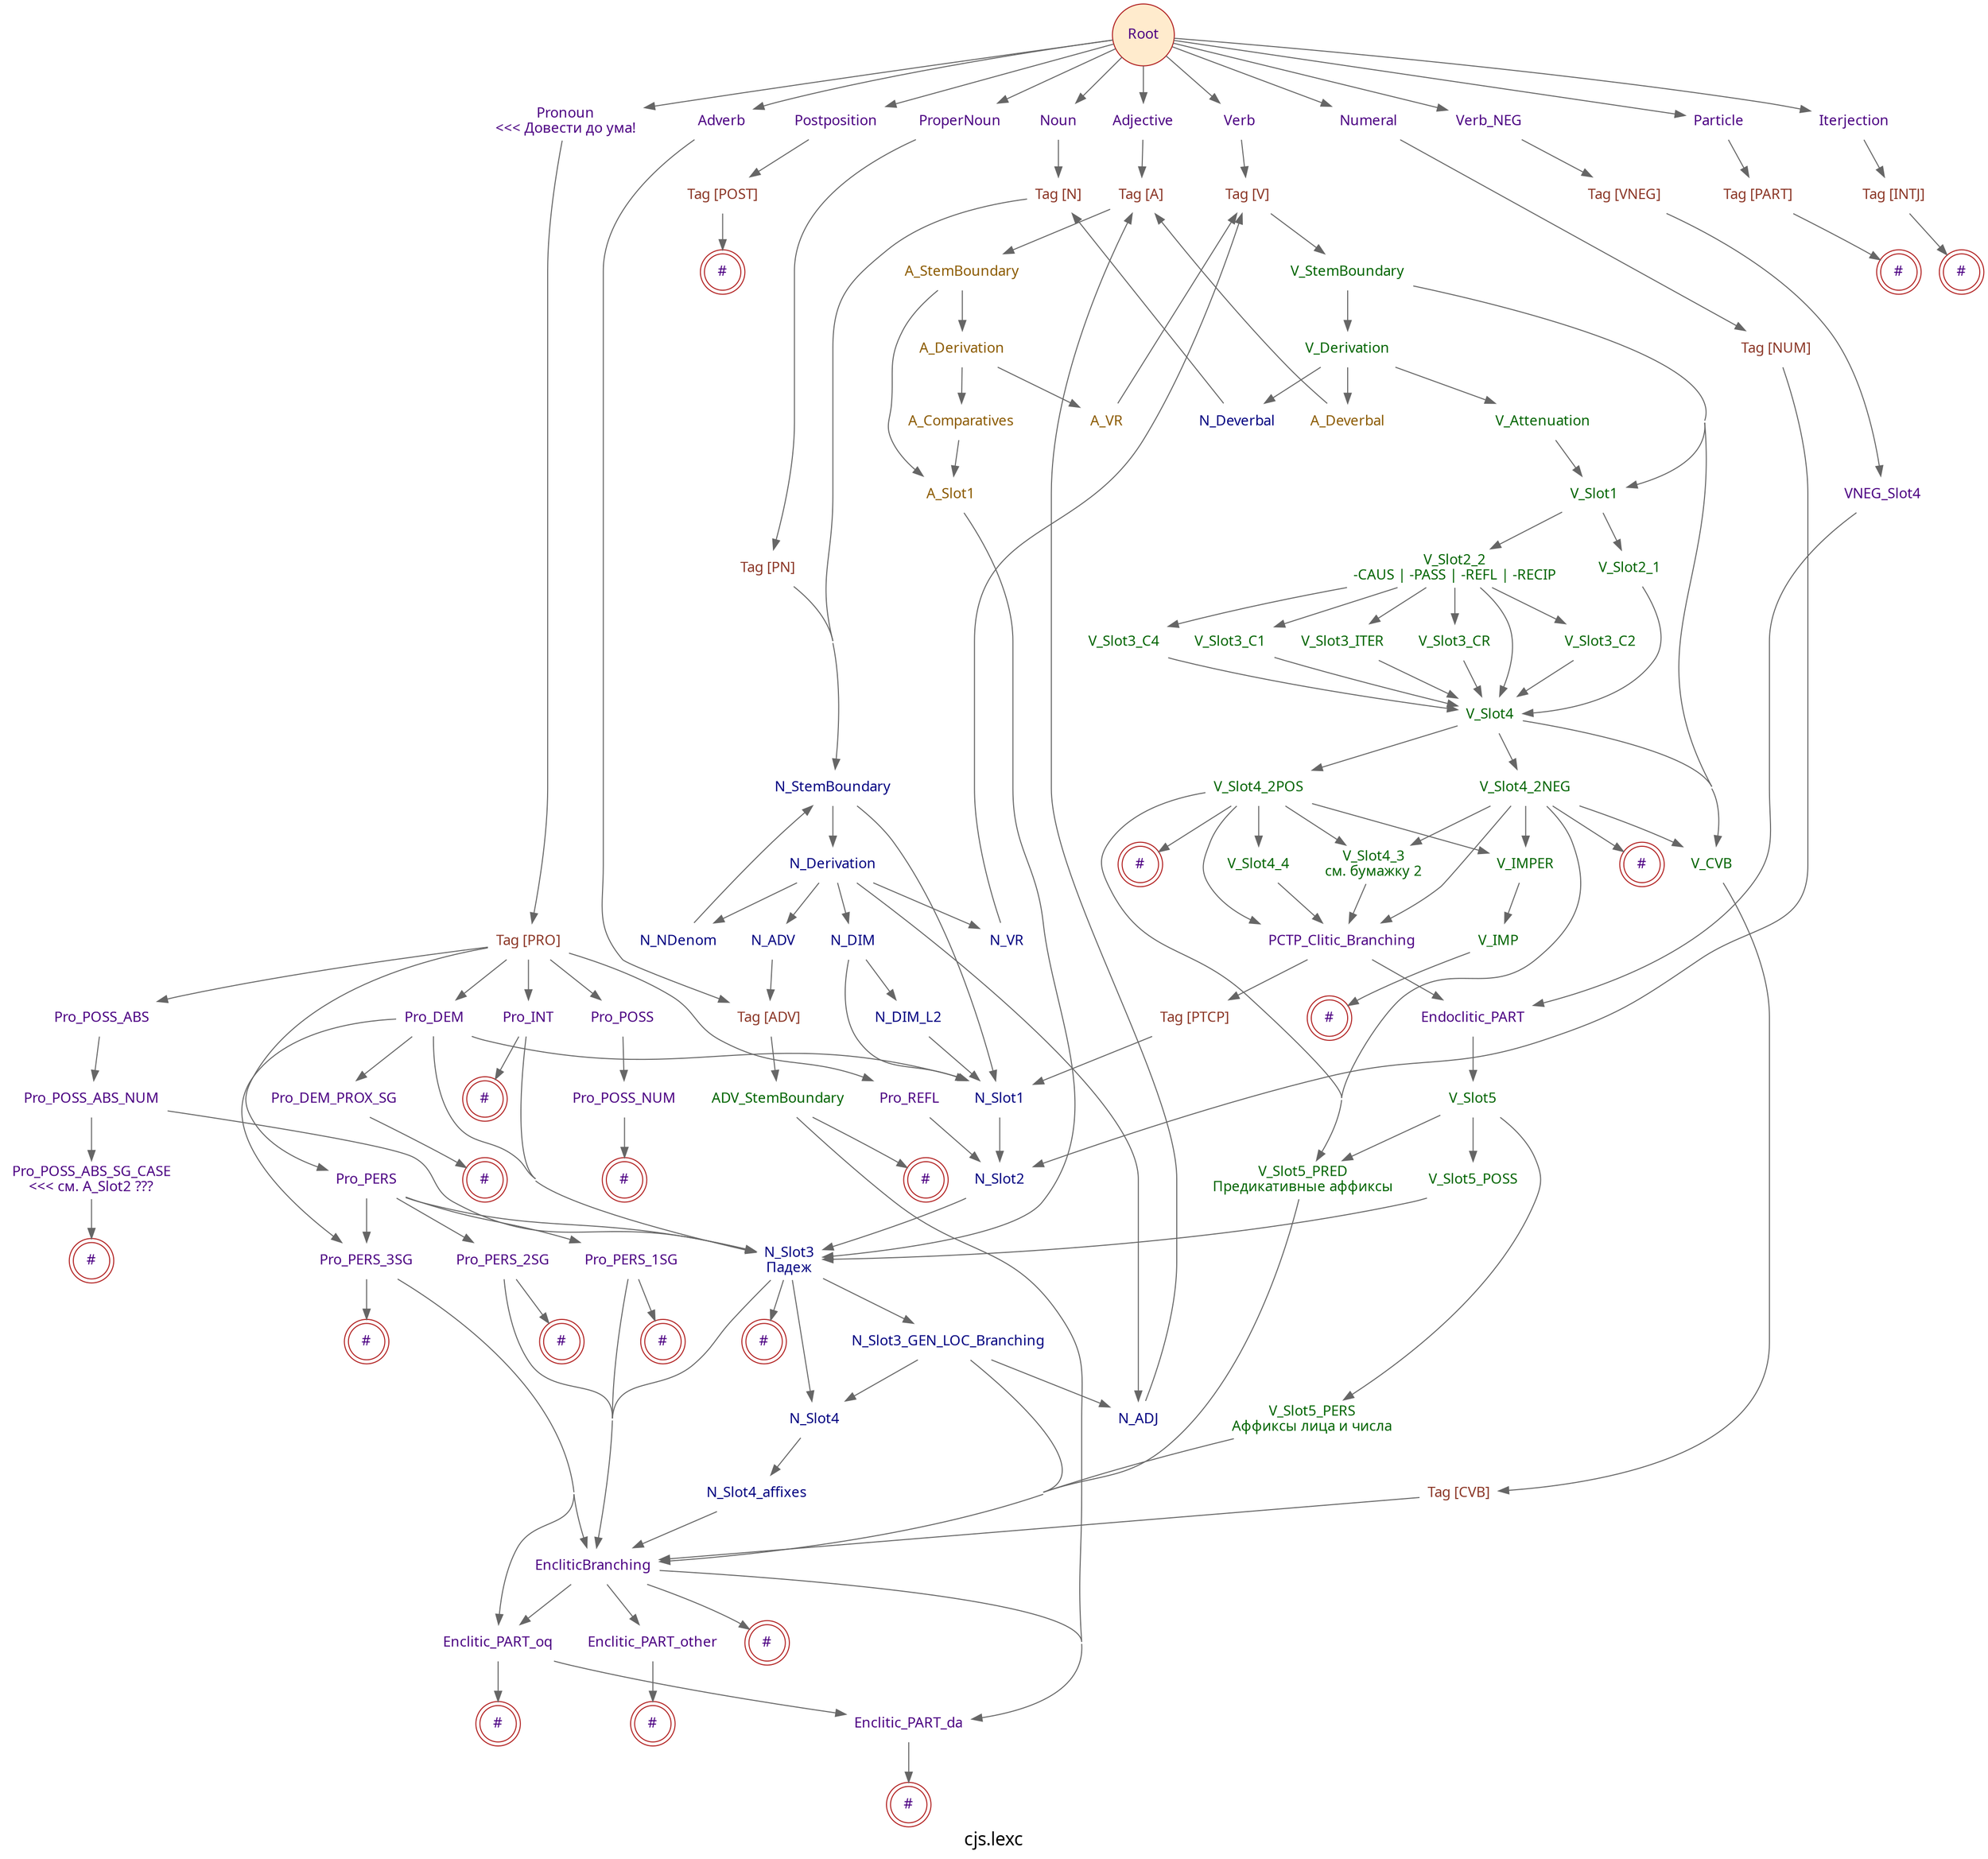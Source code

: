 digraph LEXC {
	graph [concentrate=true,
		fontname="PT Sans",
		fontsize=18,
		label="cjs.lexc"
	];
	node [fontcolor=indigo,
		fontname="PT Sans",
		fontsize=14,
		label="\N",
		shape=none
	];
	edge [color=gray40];
	subgraph Tags {
		graph [rank=same];
		Tag_N		 [fontcolor=tomato4,
			label="Tag [N]"];
		Tag_V		 [fontcolor=tomato4,
			label="Tag [V]"];
		Tag_A		 [fontcolor=tomato4,
			label="Tag [A]"];
	}
	subgraph POS {
		graph [rank=same];
		Noun		 [label=Noun];
		ProperNoun		 [label=ProperNoun];
		Pronoun		 [label="Pronoun\n<<< Довести до ума!"];
		Postposition		 [label=Postposition];
		Adjective		 [label=Adjective];
		Numeral		 [label=Numeral];
		Verb		 [label=Verb];
		Verb_NEG		 [label=Verb_NEG];
		Adverb		 [label=Adverb];
		Particle		 [label=Particle];
		Iterjection		 [label=Iterjection];
	}
	Root	 [color=firebrick,
		fillcolor=blanchedalmond,
		label=Root,
		shape=circle,
		style=filled];
	Root -> Noun;
	Root -> ProperNoun;
	Root -> Pronoun;
	Root -> Postposition;
	Root -> Adjective;
	Root -> Numeral;
	Root -> Verb;
	Root -> Verb_NEG;
	Root -> Adverb;
	Root -> Particle;
	Root -> Iterjection;
	Noun -> Tag_N;
	Tag_PN	 [fontcolor=tomato4,
		label="Tag [PN]"];
	ProperNoun -> Tag_PN;
	Tag_PRO	 [fontcolor=tomato4,
		label="Tag [PRO]"];
	Pronoun -> Tag_PRO;
	Tag_POST	 [fontcolor=tomato4,
		label="Tag [POST]"];
	Postposition -> Tag_POST;
	Adjective -> Tag_A;
	Tag_NUM	 [fontcolor=tomato4,
		label="Tag [NUM]"];
	Numeral -> Tag_NUM;
	Verb -> Tag_V;
	Tag_VNEG	 [fontcolor=tomato4,
		label="Tag [VNEG]"];
	Verb_NEG -> Tag_VNEG;
	Tag_ADV	 [fontcolor=tomato4,
		label="Tag [ADV]"];
	Adverb -> Tag_ADV;
	Tag_PART	 [fontcolor=tomato4,
		label="Tag [PART]"];
	Particle -> Tag_PART;
	Tag_INTJ	 [fontcolor=tomato4,
		label="Tag [INTJ]"];
	Iterjection -> Tag_INTJ;
	N_StemBoundary	 [fontcolor=navy,
		label=N_StemBoundary];
	Tag_N -> N_StemBoundary;
	Tag_PN -> N_StemBoundary;
	"Tag_INTJ_#"	 [color=firebrick,
		label="#",
		shape=doublecircle];
	Tag_INTJ -> "Tag_INTJ_#";
	V_StemBoundary	 [fontcolor=darkgreen,
		label=V_StemBoundary];
	Tag_V -> V_StemBoundary;
	VNEG_Slot4	 [label=VNEG_Slot4];
	Tag_VNEG -> VNEG_Slot4;
	"Tag_POST_#"	 [color=firebrick,
		label="#",
		shape=doublecircle];
	Tag_POST -> "Tag_POST_#";
	A_StemBoundary	 [fontcolor=orange4,
		label=A_StemBoundary];
	Tag_A -> A_StemBoundary;
	ADV_StemBoundary	 [fontcolor=darkgreen,
		label=ADV_StemBoundary];
	Tag_ADV -> ADV_StemBoundary;
	"Tag_PART_#"	 [color=firebrick,
		label="#",
		shape=doublecircle];
	Tag_PART -> "Tag_PART_#";
	N_Slot2	 [fontcolor=navy,
		label=N_Slot2];
	Tag_NUM -> N_Slot2;
	V_Derivation	 [fontcolor=darkgreen,
		label=V_Derivation];
	V_StemBoundary -> V_Derivation;
	V_Slot1	 [fontcolor=darkgreen,
		label=V_Slot1];
	V_StemBoundary -> V_Slot1;
	V_CVB	 [fontcolor=darkgreen,
		label=V_CVB];
	V_StemBoundary -> V_CVB;
	Endoclitic_PART	 [label=Endoclitic_PART];
	VNEG_Slot4 -> Endoclitic_PART;
	V_Attenuation	 [fontcolor=darkgreen,
		label=V_Attenuation];
	V_Derivation -> V_Attenuation;
	N_Deverbal	 [fontcolor=navy,
		label=N_Deverbal];
	V_Derivation -> N_Deverbal;
	A_Deverbal	 [fontcolor=orange4,
		label=A_Deverbal];
	V_Derivation -> A_Deverbal;
	V_Slot2_1	 [fontcolor=darkgreen,
		label=V_Slot2_1];
	V_Slot1 -> V_Slot2_1;
	V_Slot2_2	 [fontcolor=darkgreen,
		label="V_Slot2_2\n-CAUS | -PASS | -REFL | -RECIP"];
	V_Slot1 -> V_Slot2_2;
	Tag_CVB	 [fontcolor=tomato4,
		label="Tag [CVB]"];
	V_CVB -> Tag_CVB;
	V_Attenuation -> V_Slot1;
	N_Deverbal -> Tag_N;
	A_Deverbal -> Tag_A;
	V_Slot4	 [fontcolor=darkgreen,
		label=V_Slot4];
	V_Slot2_1 -> V_Slot4;
	V_Slot2_2 -> V_Slot4;
	V_Slot3_C2	 [fontcolor=darkgreen,
		label=V_Slot3_C2];
	V_Slot2_2 -> V_Slot3_C2;
	V_Slot3_C4	 [fontcolor=darkgreen,
		label=V_Slot3_C4];
	V_Slot2_2 -> V_Slot3_C4;
	V_Slot3_C1	 [fontcolor=darkgreen,
		label=V_Slot3_C1];
	V_Slot2_2 -> V_Slot3_C1;
	V_Slot3_ITER	 [fontcolor=darkgreen,
		label=V_Slot3_ITER];
	V_Slot2_2 -> V_Slot3_ITER;
	V_Slot3_CR	 [fontcolor=darkgreen,
		label=V_Slot3_CR];
	V_Slot2_2 -> V_Slot3_CR;
	V_Slot4 -> V_CVB;
	V_Slot4_2NEG	 [fontcolor=darkgreen,
		label=V_Slot4_2NEG];
	V_Slot4 -> V_Slot4_2NEG;
	V_Slot4_2POS	 [fontcolor=darkgreen,
		label=V_Slot4_2POS];
	V_Slot4 -> V_Slot4_2POS;
	V_Slot3_C2 -> V_Slot4;
	V_Slot3_C4 -> V_Slot4;
	V_Slot3_C1 -> V_Slot4;
	V_Slot3_ITER -> V_Slot4;
	V_Slot3_CR -> V_Slot4;
	V_Slot4_2NEG -> V_CVB;
	V_Slot4_3	 [fontcolor=darkgreen,
		label="V_Slot4_3\nсм. бумажку 2"];
	V_Slot4_2NEG -> V_Slot4_3;
	PCTP_Clitic_Branching	 [label=PCTP_Clitic_Branching];
	V_Slot4_2NEG -> PCTP_Clitic_Branching;
	V_Slot5_PRED	 [fontcolor=darkgreen,
		label="V_Slot5_PRED\nПредикативные аффиксы"];
	V_Slot4_2NEG -> V_Slot5_PRED;
	V_IMPER	 [fontcolor=darkgreen,
		label=V_IMPER];
	V_Slot4_2NEG -> V_IMPER;
	"V_Slot4_2NEG_#"	 [color=firebrick,
		label="#",
		shape=doublecircle];
	V_Slot4_2NEG -> "V_Slot4_2NEG_#";
	V_Slot4_2POS -> V_Slot4_3;
	V_Slot4_4	 [fontcolor=darkgreen,
		label=V_Slot4_4];
	V_Slot4_2POS -> V_Slot4_4;
	V_Slot4_2POS -> PCTP_Clitic_Branching;
	V_Slot4_2POS -> V_Slot5_PRED;
	"V_Slot4_2POS_#"	 [color=firebrick,
		label="#",
		shape=doublecircle];
	V_Slot4_2POS -> "V_Slot4_2POS_#";
	V_Slot4_2POS -> V_IMPER;
	V_Slot4_3 -> PCTP_Clitic_Branching;
	V_Slot4_4 -> PCTP_Clitic_Branching;
	PCTP_Clitic_Branching -> Endoclitic_PART;
	Tag_PTCP	 [fontcolor=tomato4,
		label="Tag [PTCP]"];
	PCTP_Clitic_Branching -> Tag_PTCP;
	EncliticBranching	 [label=EncliticBranching];
	V_Slot5_PRED -> EncliticBranching;
	V_IMP	 [fontcolor=darkgreen,
		label=V_IMP];
	V_IMPER -> V_IMP;
	V_Slot5	 [fontcolor=darkgreen,
		label=V_Slot5];
	Endoclitic_PART -> V_Slot5;
	"V_IMP_#"	 [color=firebrick,
		label="#",
		shape=doublecircle];
	V_IMP -> "V_IMP_#";
	N_Slot1	 [fontcolor=navy,
		label=N_Slot1];
	Tag_PTCP -> N_Slot1;
	V_Slot5 -> V_Slot5_PRED;
	V_Slot5_PERS	 [fontcolor=darkgreen,
		label="V_Slot5_PERS\nАффиксы лица и числа"];
	V_Slot5 -> V_Slot5_PERS;
	V_Slot5_POSS	 [fontcolor=darkgreen,
		label=V_Slot5_POSS];
	V_Slot5 -> V_Slot5_POSS;
	V_Slot5_PERS -> EncliticBranching;
	N_Slot3	 [fontcolor=navy,
		label="N_Slot3\nПадеж"];
	V_Slot5_POSS -> N_Slot3;
	Enclitic_PART_oq	 [label=Enclitic_PART_oq];
	EncliticBranching -> Enclitic_PART_oq;
	Enclitic_PART_other	 [label=Enclitic_PART_other];
	EncliticBranching -> Enclitic_PART_other;
	Enclitic_PART_da	 [label=Enclitic_PART_da];
	EncliticBranching -> Enclitic_PART_da;
	"EncliticBranching_#"	 [color=firebrick,
		label="#",
		shape=doublecircle];
	EncliticBranching -> "EncliticBranching_#";
	N_Slot3 -> EncliticBranching;
	"N_Slot3_#"	 [color=firebrick,
		label="#",
		shape=doublecircle];
	N_Slot3 -> "N_Slot3_#";
	N_Slot3_GEN_LOC_Branching	 [fontcolor=navy,
		label=N_Slot3_GEN_LOC_Branching];
	N_Slot3 -> N_Slot3_GEN_LOC_Branching;
	N_Slot4	 [fontcolor=navy,
		label=N_Slot4];
	N_Slot3 -> N_Slot4;
	Tag_CVB -> EncliticBranching;
	N_Slot1 -> N_Slot2;
	Enclitic_PART_oq -> Enclitic_PART_da;
	"Enclitic_PART_oq_#"	 [color=firebrick,
		label="#",
		shape=doublecircle];
	Enclitic_PART_oq -> "Enclitic_PART_oq_#";
	"Enclitic_PART_other_#"	 [color=firebrick,
		label="#",
		shape=doublecircle];
	Enclitic_PART_other -> "Enclitic_PART_other_#";
	"Enclitic_PART_da_#"	 [color=firebrick,
		label="#",
		shape=doublecircle];
	Enclitic_PART_da -> "Enclitic_PART_da_#";
	ADV_StemBoundary -> Enclitic_PART_da;
	"ADV_StemBoundary_#"	 [color=firebrick,
		label="#",
		shape=doublecircle];
	ADV_StemBoundary -> "ADV_StemBoundary_#";
	N_StemBoundary -> N_Slot1;
	N_Derivation	 [fontcolor=navy,
		label=N_Derivation];
	N_StemBoundary -> N_Derivation;
	N_DIM	 [fontcolor=navy,
		label=N_DIM];
	N_Derivation -> N_DIM;
	N_ADJ	 [fontcolor=navy,
		label=N_ADJ];
	N_Derivation -> N_ADJ;
	N_NDenom	 [fontcolor=navy,
		label=N_NDenom];
	N_Derivation -> N_NDenom;
	N_VR	 [fontcolor=navy,
		label=N_VR];
	N_Derivation -> N_VR;
	N_ADV	 [fontcolor=navy,
		label=N_ADV];
	N_Derivation -> N_ADV;
	N_DIM -> N_Slot1;
	N_DIM_L2	 [fontcolor=navy,
		label=N_DIM_L2];
	N_DIM -> N_DIM_L2;
	N_ADJ -> Tag_A;
	N_NDenom -> N_StemBoundary;
	N_VR -> Tag_V;
	N_ADV -> Tag_ADV;
	N_Slot2 -> N_Slot3;
	N_Slot3_GEN_LOC_Branching -> EncliticBranching;
	N_Slot3_GEN_LOC_Branching -> N_ADJ;
	N_Slot3_GEN_LOC_Branching -> N_Slot4;
	N_Slot4_affixes	 [fontcolor=navy,
		label=N_Slot4_affixes];
	N_Slot4 -> N_Slot4_affixes;
	N_Slot4_affixes -> EncliticBranching;
	N_DIM_L2 -> N_Slot1;
	A_Derivation	 [fontcolor=orange4,
		label=A_Derivation];
	A_StemBoundary -> A_Derivation;
	A_Slot1	 [fontcolor=orange4,
		label=A_Slot1];
	A_StemBoundary -> A_Slot1;
	A_VR	 [fontcolor=orange4,
		label=A_VR];
	A_Derivation -> A_VR;
	A_Comparatives	 [fontcolor=orange4,
		label=A_Comparatives];
	A_Derivation -> A_Comparatives;
	A_Slot1 -> N_Slot3;
	A_VR -> Tag_V;
	A_Comparatives -> A_Slot1;
	Pro_PERS	 [label=Pro_PERS];
	Tag_PRO -> Pro_PERS;
	Pro_POSS	 [label=Pro_POSS];
	Tag_PRO -> Pro_POSS;
	Pro_POSS_ABS	 [label=Pro_POSS_ABS];
	Tag_PRO -> Pro_POSS_ABS;
	Pro_DEM	 [label=Pro_DEM];
	Tag_PRO -> Pro_DEM;
	Pro_INT	 [label=Pro_INT];
	Tag_PRO -> Pro_INT;
	Pro_REFL	 [label=Pro_REFL];
	Tag_PRO -> Pro_REFL;
	Pro_PERS -> N_Slot3;
	Pro_PERS_1SG	 [label=Pro_PERS_1SG];
	Pro_PERS -> Pro_PERS_1SG;
	Pro_PERS_2SG	 [label=Pro_PERS_2SG];
	Pro_PERS -> Pro_PERS_2SG;
	Pro_PERS_3SG	 [label=Pro_PERS_3SG];
	Pro_PERS -> Pro_PERS_3SG;
	Pro_POSS_NUM	 [label=Pro_POSS_NUM];
	Pro_POSS -> Pro_POSS_NUM;
	Pro_POSS_ABS_NUM	 [label=Pro_POSS_ABS_NUM];
	Pro_POSS_ABS -> Pro_POSS_ABS_NUM;
	Pro_DEM -> N_Slot3;
	Pro_DEM -> N_Slot1;
	Pro_DEM -> Pro_PERS_3SG;
	Pro_DEM_PROX_SG	 [label=Pro_DEM_PROX_SG];
	Pro_DEM -> Pro_DEM_PROX_SG;
	Pro_INT -> N_Slot3;
	"Pro_INT_#"	 [color=firebrick,
		label="#",
		shape=doublecircle];
	Pro_INT -> "Pro_INT_#";
	Pro_REFL -> N_Slot2;
	Pro_PERS_1SG -> EncliticBranching;
	"Pro_PERS_1SG_#"	 [color=firebrick,
		label="#",
		shape=doublecircle];
	Pro_PERS_1SG -> "Pro_PERS_1SG_#";
	Pro_PERS_2SG -> EncliticBranching;
	"Pro_PERS_2SG_#"	 [color=firebrick,
		label="#",
		shape=doublecircle];
	Pro_PERS_2SG -> "Pro_PERS_2SG_#";
	Pro_PERS_3SG -> EncliticBranching;
	Pro_PERS_3SG -> Enclitic_PART_oq;
	"Pro_PERS_3SG_#"	 [color=firebrick,
		label="#",
		shape=doublecircle];
	Pro_PERS_3SG -> "Pro_PERS_3SG_#";
	"Pro_POSS_NUM_#"	 [color=firebrick,
		label="#",
		shape=doublecircle];
	Pro_POSS_NUM -> "Pro_POSS_NUM_#";
	Pro_POSS_ABS_NUM -> N_Slot3;
	Pro_POSS_ABS_SG_CASE	 [label="Pro_POSS_ABS_SG_CASE\n<<< см. A_Slot2 ???"];
	Pro_POSS_ABS_NUM -> Pro_POSS_ABS_SG_CASE;
	"Pro_POSS_ABS_SG_CASE_#"	 [color=firebrick,
		label="#",
		shape=doublecircle];
	Pro_POSS_ABS_SG_CASE -> "Pro_POSS_ABS_SG_CASE_#";
	"Pro_DEM_PROX_SG_#"	 [color=firebrick,
		label="#",
		shape=doublecircle];
	Pro_DEM_PROX_SG -> "Pro_DEM_PROX_SG_#";
}
